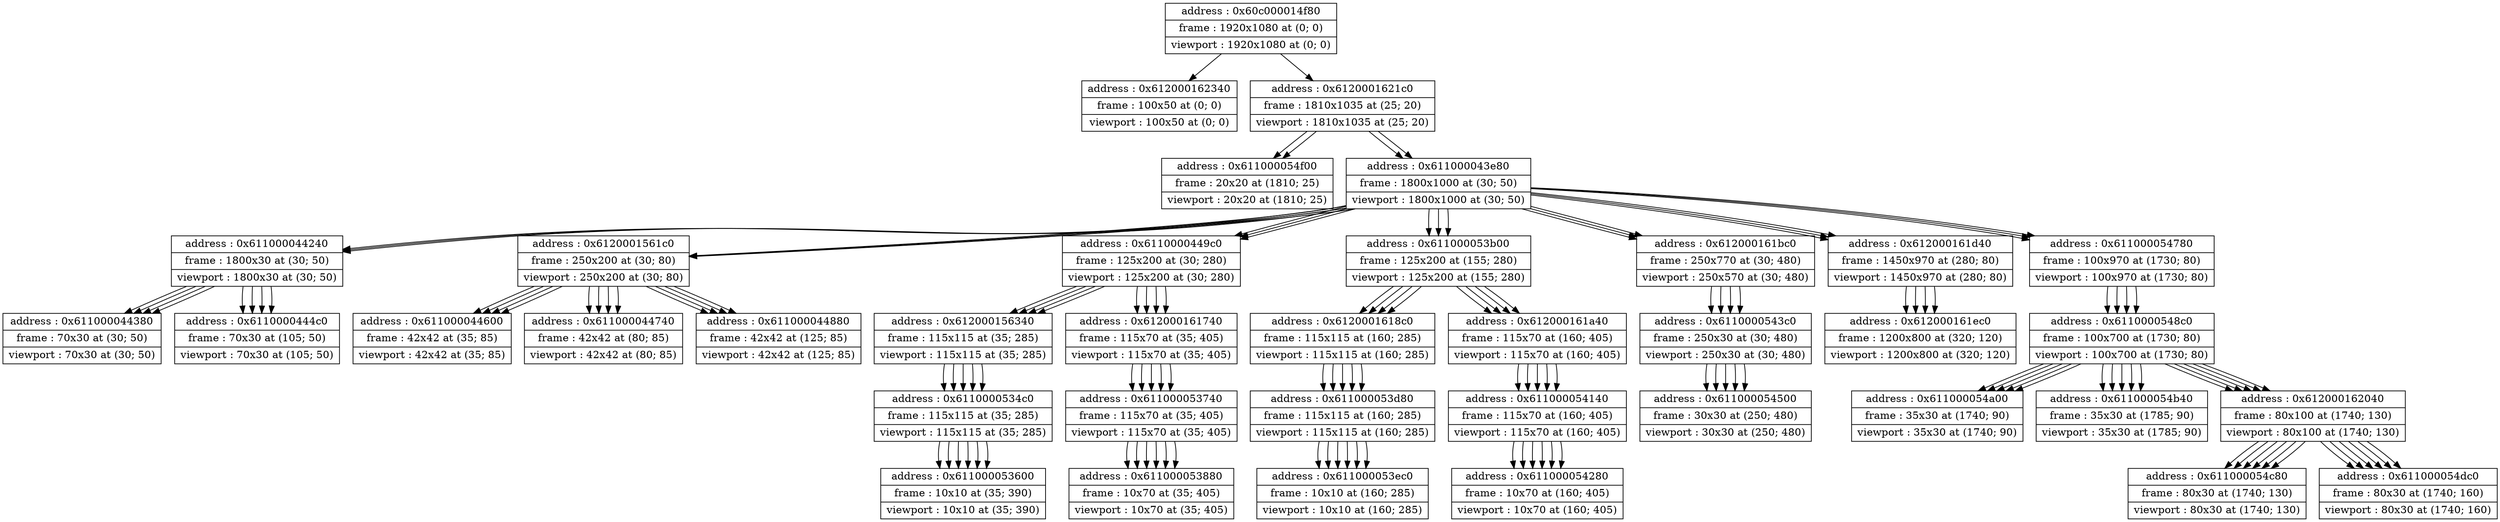 digraph {
	node [shape=record]
	node0x612000162340 [label = "{address : 0x612000162340 |frame : 100x50 at (0; 0) |viewport : 100x50 at (0; 0)}"];

	node0x611000054f00 [label = "{address : 0x611000054f00 |frame : 20x20 at (1810; 25) |viewport : 20x20 at (1810; 25)}"];

	node0x611000043e80 [label = "{address : 0x611000043e80 |frame : 1800x1000 at (30; 50) |viewport : 1800x1000 at (30; 50)}"];

	 node0x611000043e80 -> node0x611000044240 [color=black];
	node0x611000044240 [label = "{address : 0x611000044240 |frame : 1800x30 at (30; 50) |viewport : 1800x30 at (30; 50)}"];

	 node0x611000044240 -> node0x611000044380 [color=black];
	node0x611000044380 [label = "{address : 0x611000044380 |frame : 70x30 at (30; 50) |viewport : 70x30 at (30; 50)}"];

	 node0x611000044240 -> node0x6110000444c0 [color=black];
	node0x6110000444c0 [label = "{address : 0x6110000444c0 |frame : 70x30 at (105; 50) |viewport : 70x30 at (105; 50)}"];

	 node0x611000043e80 -> node0x6120001561c0 [color=black];
	node0x6120001561c0 [label = "{address : 0x6120001561c0 |frame : 250x200 at (30; 80) |viewport : 250x200 at (30; 80)}"];

	 node0x6120001561c0 -> node0x611000044600 [color=black];
	node0x611000044600 [label = "{address : 0x611000044600 |frame : 42x42 at (35; 85) |viewport : 42x42 at (35; 85)}"];

	 node0x6120001561c0 -> node0x611000044740 [color=black];
	node0x611000044740 [label = "{address : 0x611000044740 |frame : 42x42 at (80; 85) |viewport : 42x42 at (80; 85)}"];

	 node0x6120001561c0 -> node0x611000044880 [color=black];
	node0x611000044880 [label = "{address : 0x611000044880 |frame : 42x42 at (125; 85) |viewport : 42x42 at (125; 85)}"];

	 node0x611000043e80 -> node0x6110000449c0 [color=black];
	node0x6110000449c0 [label = "{address : 0x6110000449c0 |frame : 125x200 at (30; 280) |viewport : 125x200 at (30; 280)}"];

	 node0x6110000449c0 -> node0x612000156340 [color=black];
	node0x612000156340 [label = "{address : 0x612000156340 |frame : 115x115 at (35; 285) |viewport : 115x115 at (35; 285)}"];

	 node0x612000156340 -> node0x6110000534c0 [color=black];
	node0x6110000534c0 [label = "{address : 0x6110000534c0 |frame : 115x115 at (35; 285) |viewport : 115x115 at (35; 285)}"];

	 node0x6110000534c0 -> node0x611000053600 [color=black];
	node0x611000053600 [label = "{address : 0x611000053600 |frame : 10x10 at (35; 390) |viewport : 10x10 at (35; 390)}"];

	 node0x6110000449c0 -> node0x612000161740 [color=black];
	node0x612000161740 [label = "{address : 0x612000161740 |frame : 115x70 at (35; 405) |viewport : 115x70 at (35; 405)}"];

	 node0x612000161740 -> node0x611000053740 [color=black];
	node0x611000053740 [label = "{address : 0x611000053740 |frame : 115x70 at (35; 405) |viewport : 115x70 at (35; 405)}"];

	 node0x611000053740 -> node0x611000053880 [color=black];
	node0x611000053880 [label = "{address : 0x611000053880 |frame : 10x70 at (35; 405) |viewport : 10x70 at (35; 405)}"];

	 node0x611000043e80 -> node0x611000053b00 [color=black];
	node0x611000053b00 [label = "{address : 0x611000053b00 |frame : 125x200 at (155; 280) |viewport : 125x200 at (155; 280)}"];

	 node0x611000053b00 -> node0x6120001618c0 [color=black];
	node0x6120001618c0 [label = "{address : 0x6120001618c0 |frame : 115x115 at (160; 285) |viewport : 115x115 at (160; 285)}"];

	 node0x6120001618c0 -> node0x611000053d80 [color=black];
	node0x611000053d80 [label = "{address : 0x611000053d80 |frame : 115x115 at (160; 285) |viewport : 115x115 at (160; 285)}"];

	 node0x611000053d80 -> node0x611000053ec0 [color=black];
	node0x611000053ec0 [label = "{address : 0x611000053ec0 |frame : 10x10 at (160; 285) |viewport : 10x10 at (160; 285)}"];

	 node0x611000053b00 -> node0x612000161a40 [color=black];
	node0x612000161a40 [label = "{address : 0x612000161a40 |frame : 115x70 at (160; 405) |viewport : 115x70 at (160; 405)}"];

	 node0x612000161a40 -> node0x611000054140 [color=black];
	node0x611000054140 [label = "{address : 0x611000054140 |frame : 115x70 at (160; 405) |viewport : 115x70 at (160; 405)}"];

	 node0x611000054140 -> node0x611000054280 [color=black];
	node0x611000054280 [label = "{address : 0x611000054280 |frame : 10x70 at (160; 405) |viewport : 10x70 at (160; 405)}"];

	 node0x611000043e80 -> node0x612000161bc0 [color=black];
	node0x612000161bc0 [label = "{address : 0x612000161bc0 |frame : 250x770 at (30; 480) |viewport : 250x570 at (30; 480)}"];

	 node0x612000161bc0 -> node0x6110000543c0 [color=black];
	node0x6110000543c0 [label = "{address : 0x6110000543c0 |frame : 250x30 at (30; 480) |viewport : 250x30 at (30; 480)}"];

	 node0x6110000543c0 -> node0x611000054500 [color=black];
	node0x611000054500 [label = "{address : 0x611000054500 |frame : 30x30 at (250; 480) |viewport : 30x30 at (250; 480)}"];

	 node0x611000043e80 -> node0x612000161d40 [color=black];
	node0x612000161d40 [label = "{address : 0x612000161d40 |frame : 1450x970 at (280; 80) |viewport : 1450x970 at (280; 80)}"];

	 node0x612000161d40 -> node0x612000161ec0 [color=black];
	node0x612000161ec0 [label = "{address : 0x612000161ec0 |frame : 1200x800 at (320; 120) |viewport : 1200x800 at (320; 120)}"];

	 node0x611000043e80 -> node0x611000054780 [color=black];
	node0x611000054780 [label = "{address : 0x611000054780 |frame : 100x970 at (1730; 80) |viewport : 100x970 at (1730; 80)}"];

	 node0x611000054780 -> node0x6110000548c0 [color=black];
	node0x6110000548c0 [label = "{address : 0x6110000548c0 |frame : 100x700 at (1730; 80) |viewport : 100x700 at (1730; 80)}"];

	 node0x6110000548c0 -> node0x611000054a00 [color=black];
	node0x611000054a00 [label = "{address : 0x611000054a00 |frame : 35x30 at (1740; 90) |viewport : 35x30 at (1740; 90)}"];

	 node0x6110000548c0 -> node0x611000054b40 [color=black];
	node0x611000054b40 [label = "{address : 0x611000054b40 |frame : 35x30 at (1785; 90) |viewport : 35x30 at (1785; 90)}"];

	 node0x6110000548c0 -> node0x612000162040 [color=black];
	node0x612000162040 [label = "{address : 0x612000162040 |frame : 80x100 at (1740; 130) |viewport : 80x100 at (1740; 130)}"];

	 node0x612000162040 -> node0x611000054c80 [color=black];
	node0x611000054c80 [label = "{address : 0x611000054c80 |frame : 80x30 at (1740; 130) |viewport : 80x30 at (1740; 130)}"];

	 node0x612000162040 -> node0x611000054dc0 [color=black];
	node0x611000054dc0 [label = "{address : 0x611000054dc0 |frame : 80x30 at (1740; 160) |viewport : 80x30 at (1740; 160)}"];

	node0x611000054780 [label = "{address : 0x611000054780 |frame : 100x970 at (1730; 80) |viewport : 100x970 at (1730; 80)}"];

	 node0x611000054780 -> node0x6110000548c0 [color=black];
	node0x6110000548c0 [label = "{address : 0x6110000548c0 |frame : 100x700 at (1730; 80) |viewport : 100x700 at (1730; 80)}"];

	 node0x6110000548c0 -> node0x611000054a00 [color=black];
	node0x611000054a00 [label = "{address : 0x611000054a00 |frame : 35x30 at (1740; 90) |viewport : 35x30 at (1740; 90)}"];

	 node0x6110000548c0 -> node0x611000054b40 [color=black];
	node0x611000054b40 [label = "{address : 0x611000054b40 |frame : 35x30 at (1785; 90) |viewport : 35x30 at (1785; 90)}"];

	 node0x6110000548c0 -> node0x612000162040 [color=black];
	node0x612000162040 [label = "{address : 0x612000162040 |frame : 80x100 at (1740; 130) |viewport : 80x100 at (1740; 130)}"];

	 node0x612000162040 -> node0x611000054c80 [color=black];
	node0x611000054c80 [label = "{address : 0x611000054c80 |frame : 80x30 at (1740; 130) |viewport : 80x30 at (1740; 130)}"];

	 node0x612000162040 -> node0x611000054dc0 [color=black];
	node0x611000054dc0 [label = "{address : 0x611000054dc0 |frame : 80x30 at (1740; 160) |viewport : 80x30 at (1740; 160)}"];

	node0x6110000548c0 [label = "{address : 0x6110000548c0 |frame : 100x700 at (1730; 80) |viewport : 100x700 at (1730; 80)}"];

	 node0x6110000548c0 -> node0x611000054a00 [color=black];
	node0x611000054a00 [label = "{address : 0x611000054a00 |frame : 35x30 at (1740; 90) |viewport : 35x30 at (1740; 90)}"];

	 node0x6110000548c0 -> node0x611000054b40 [color=black];
	node0x611000054b40 [label = "{address : 0x611000054b40 |frame : 35x30 at (1785; 90) |viewport : 35x30 at (1785; 90)}"];

	 node0x6110000548c0 -> node0x612000162040 [color=black];
	node0x612000162040 [label = "{address : 0x612000162040 |frame : 80x100 at (1740; 130) |viewport : 80x100 at (1740; 130)}"];

	 node0x612000162040 -> node0x611000054c80 [color=black];
	node0x611000054c80 [label = "{address : 0x611000054c80 |frame : 80x30 at (1740; 130) |viewport : 80x30 at (1740; 130)}"];

	 node0x612000162040 -> node0x611000054dc0 [color=black];
	node0x611000054dc0 [label = "{address : 0x611000054dc0 |frame : 80x30 at (1740; 160) |viewport : 80x30 at (1740; 160)}"];

	node0x611000054dc0 [label = "{address : 0x611000054dc0 |frame : 80x30 at (1740; 160) |viewport : 80x30 at (1740; 160)}"];

	node0x611000054c80 [label = "{address : 0x611000054c80 |frame : 80x30 at (1740; 130) |viewport : 80x30 at (1740; 130)}"];

	node0x612000162040 [label = "{address : 0x612000162040 |frame : 80x100 at (1740; 130) |viewport : 80x100 at (1740; 130)}"];

	 node0x612000162040 -> node0x611000054c80 [color=black];
	node0x611000054c80 [label = "{address : 0x611000054c80 |frame : 80x30 at (1740; 130) |viewport : 80x30 at (1740; 130)}"];

	 node0x612000162040 -> node0x611000054dc0 [color=black];
	node0x611000054dc0 [label = "{address : 0x611000054dc0 |frame : 80x30 at (1740; 160) |viewport : 80x30 at (1740; 160)}"];

	node0x6110000534c0 [label = "{address : 0x6110000534c0 |frame : 115x115 at (35; 285) |viewport : 115x115 at (35; 285)}"];

	 node0x6110000534c0 -> node0x611000053600 [color=black];
	node0x611000053600 [label = "{address : 0x611000053600 |frame : 10x10 at (35; 390) |viewport : 10x10 at (35; 390)}"];

	node0x6120001561c0 [label = "{address : 0x6120001561c0 |frame : 250x200 at (30; 80) |viewport : 250x200 at (30; 80)}"];

	 node0x6120001561c0 -> node0x611000044600 [color=black];
	node0x611000044600 [label = "{address : 0x611000044600 |frame : 42x42 at (35; 85) |viewport : 42x42 at (35; 85)}"];

	 node0x6120001561c0 -> node0x611000044740 [color=black];
	node0x611000044740 [label = "{address : 0x611000044740 |frame : 42x42 at (80; 85) |viewport : 42x42 at (80; 85)}"];

	 node0x6120001561c0 -> node0x611000044880 [color=black];
	node0x611000044880 [label = "{address : 0x611000044880 |frame : 42x42 at (125; 85) |viewport : 42x42 at (125; 85)}"];

	node0x611000044880 [label = "{address : 0x611000044880 |frame : 42x42 at (125; 85) |viewport : 42x42 at (125; 85)}"];

	node0x611000044740 [label = "{address : 0x611000044740 |frame : 42x42 at (80; 85) |viewport : 42x42 at (80; 85)}"];

	node0x611000054500 [label = "{address : 0x611000054500 |frame : 30x30 at (250; 480) |viewport : 30x30 at (250; 480)}"];

	node0x611000053600 [label = "{address : 0x611000053600 |frame : 10x10 at (35; 390) |viewport : 10x10 at (35; 390)}"];

	node0x6120001618c0 [label = "{address : 0x6120001618c0 |frame : 115x115 at (160; 285) |viewport : 115x115 at (160; 285)}"];

	 node0x6120001618c0 -> node0x611000053d80 [color=black];
	node0x611000053d80 [label = "{address : 0x611000053d80 |frame : 115x115 at (160; 285) |viewport : 115x115 at (160; 285)}"];

	 node0x611000053d80 -> node0x611000053ec0 [color=black];
	node0x611000053ec0 [label = "{address : 0x611000053ec0 |frame : 10x10 at (160; 285) |viewport : 10x10 at (160; 285)}"];

	node0x611000053880 [label = "{address : 0x611000053880 |frame : 10x70 at (35; 405) |viewport : 10x70 at (35; 405)}"];

	node0x6120001621c0 [label = "{address : 0x6120001621c0 |frame : 1810x1035 at (25; 20) |viewport : 1810x1035 at (25; 20)}"];

	 node0x6120001621c0 -> node0x611000043e80 [color=black];
	node0x611000043e80 [label = "{address : 0x611000043e80 |frame : 1800x1000 at (30; 50) |viewport : 1800x1000 at (30; 50)}"];

	 node0x611000043e80 -> node0x611000044240 [color=black];
	node0x611000044240 [label = "{address : 0x611000044240 |frame : 1800x30 at (30; 50) |viewport : 1800x30 at (30; 50)}"];

	 node0x611000044240 -> node0x611000044380 [color=black];
	node0x611000044380 [label = "{address : 0x611000044380 |frame : 70x30 at (30; 50) |viewport : 70x30 at (30; 50)}"];

	 node0x611000044240 -> node0x6110000444c0 [color=black];
	node0x6110000444c0 [label = "{address : 0x6110000444c0 |frame : 70x30 at (105; 50) |viewport : 70x30 at (105; 50)}"];

	 node0x611000043e80 -> node0x6120001561c0 [color=black];
	node0x6120001561c0 [label = "{address : 0x6120001561c0 |frame : 250x200 at (30; 80) |viewport : 250x200 at (30; 80)}"];

	 node0x6120001561c0 -> node0x611000044600 [color=black];
	node0x611000044600 [label = "{address : 0x611000044600 |frame : 42x42 at (35; 85) |viewport : 42x42 at (35; 85)}"];

	 node0x6120001561c0 -> node0x611000044740 [color=black];
	node0x611000044740 [label = "{address : 0x611000044740 |frame : 42x42 at (80; 85) |viewport : 42x42 at (80; 85)}"];

	 node0x6120001561c0 -> node0x611000044880 [color=black];
	node0x611000044880 [label = "{address : 0x611000044880 |frame : 42x42 at (125; 85) |viewport : 42x42 at (125; 85)}"];

	 node0x611000043e80 -> node0x6110000449c0 [color=black];
	node0x6110000449c0 [label = "{address : 0x6110000449c0 |frame : 125x200 at (30; 280) |viewport : 125x200 at (30; 280)}"];

	 node0x6110000449c0 -> node0x612000156340 [color=black];
	node0x612000156340 [label = "{address : 0x612000156340 |frame : 115x115 at (35; 285) |viewport : 115x115 at (35; 285)}"];

	 node0x612000156340 -> node0x6110000534c0 [color=black];
	node0x6110000534c0 [label = "{address : 0x6110000534c0 |frame : 115x115 at (35; 285) |viewport : 115x115 at (35; 285)}"];

	 node0x6110000534c0 -> node0x611000053600 [color=black];
	node0x611000053600 [label = "{address : 0x611000053600 |frame : 10x10 at (35; 390) |viewport : 10x10 at (35; 390)}"];

	 node0x6110000449c0 -> node0x612000161740 [color=black];
	node0x612000161740 [label = "{address : 0x612000161740 |frame : 115x70 at (35; 405) |viewport : 115x70 at (35; 405)}"];

	 node0x612000161740 -> node0x611000053740 [color=black];
	node0x611000053740 [label = "{address : 0x611000053740 |frame : 115x70 at (35; 405) |viewport : 115x70 at (35; 405)}"];

	 node0x611000053740 -> node0x611000053880 [color=black];
	node0x611000053880 [label = "{address : 0x611000053880 |frame : 10x70 at (35; 405) |viewport : 10x70 at (35; 405)}"];

	 node0x611000043e80 -> node0x611000053b00 [color=black];
	node0x611000053b00 [label = "{address : 0x611000053b00 |frame : 125x200 at (155; 280) |viewport : 125x200 at (155; 280)}"];

	 node0x611000053b00 -> node0x6120001618c0 [color=black];
	node0x6120001618c0 [label = "{address : 0x6120001618c0 |frame : 115x115 at (160; 285) |viewport : 115x115 at (160; 285)}"];

	 node0x6120001618c0 -> node0x611000053d80 [color=black];
	node0x611000053d80 [label = "{address : 0x611000053d80 |frame : 115x115 at (160; 285) |viewport : 115x115 at (160; 285)}"];

	 node0x611000053d80 -> node0x611000053ec0 [color=black];
	node0x611000053ec0 [label = "{address : 0x611000053ec0 |frame : 10x10 at (160; 285) |viewport : 10x10 at (160; 285)}"];

	 node0x611000053b00 -> node0x612000161a40 [color=black];
	node0x612000161a40 [label = "{address : 0x612000161a40 |frame : 115x70 at (160; 405) |viewport : 115x70 at (160; 405)}"];

	 node0x612000161a40 -> node0x611000054140 [color=black];
	node0x611000054140 [label = "{address : 0x611000054140 |frame : 115x70 at (160; 405) |viewport : 115x70 at (160; 405)}"];

	 node0x611000054140 -> node0x611000054280 [color=black];
	node0x611000054280 [label = "{address : 0x611000054280 |frame : 10x70 at (160; 405) |viewport : 10x70 at (160; 405)}"];

	 node0x611000043e80 -> node0x612000161bc0 [color=black];
	node0x612000161bc0 [label = "{address : 0x612000161bc0 |frame : 250x770 at (30; 480) |viewport : 250x570 at (30; 480)}"];

	 node0x612000161bc0 -> node0x6110000543c0 [color=black];
	node0x6110000543c0 [label = "{address : 0x6110000543c0 |frame : 250x30 at (30; 480) |viewport : 250x30 at (30; 480)}"];

	 node0x6110000543c0 -> node0x611000054500 [color=black];
	node0x611000054500 [label = "{address : 0x611000054500 |frame : 30x30 at (250; 480) |viewport : 30x30 at (250; 480)}"];

	 node0x611000043e80 -> node0x612000161d40 [color=black];
	node0x612000161d40 [label = "{address : 0x612000161d40 |frame : 1450x970 at (280; 80) |viewport : 1450x970 at (280; 80)}"];

	 node0x612000161d40 -> node0x612000161ec0 [color=black];
	node0x612000161ec0 [label = "{address : 0x612000161ec0 |frame : 1200x800 at (320; 120) |viewport : 1200x800 at (320; 120)}"];

	 node0x611000043e80 -> node0x611000054780 [color=black];
	node0x611000054780 [label = "{address : 0x611000054780 |frame : 100x970 at (1730; 80) |viewport : 100x970 at (1730; 80)}"];

	 node0x611000054780 -> node0x6110000548c0 [color=black];
	node0x6110000548c0 [label = "{address : 0x6110000548c0 |frame : 100x700 at (1730; 80) |viewport : 100x700 at (1730; 80)}"];

	 node0x6110000548c0 -> node0x611000054a00 [color=black];
	node0x611000054a00 [label = "{address : 0x611000054a00 |frame : 35x30 at (1740; 90) |viewport : 35x30 at (1740; 90)}"];

	 node0x6110000548c0 -> node0x611000054b40 [color=black];
	node0x611000054b40 [label = "{address : 0x611000054b40 |frame : 35x30 at (1785; 90) |viewport : 35x30 at (1785; 90)}"];

	 node0x6110000548c0 -> node0x612000162040 [color=black];
	node0x612000162040 [label = "{address : 0x612000162040 |frame : 80x100 at (1740; 130) |viewport : 80x100 at (1740; 130)}"];

	 node0x612000162040 -> node0x611000054c80 [color=black];
	node0x611000054c80 [label = "{address : 0x611000054c80 |frame : 80x30 at (1740; 130) |viewport : 80x30 at (1740; 130)}"];

	 node0x612000162040 -> node0x611000054dc0 [color=black];
	node0x611000054dc0 [label = "{address : 0x611000054dc0 |frame : 80x30 at (1740; 160) |viewport : 80x30 at (1740; 160)}"];

	 node0x6120001621c0 -> node0x611000054f00 [color=black];
	node0x611000054f00 [label = "{address : 0x611000054f00 |frame : 20x20 at (1810; 25) |viewport : 20x20 at (1810; 25)}"];

	node0x6110000444c0 [label = "{address : 0x6110000444c0 |frame : 70x30 at (105; 50) |viewport : 70x30 at (105; 50)}"];

	node0x611000054280 [label = "{address : 0x611000054280 |frame : 10x70 at (160; 405) |viewport : 10x70 at (160; 405)}"];

	node0x611000053740 [label = "{address : 0x611000053740 |frame : 115x70 at (35; 405) |viewport : 115x70 at (35; 405)}"];

	 node0x611000053740 -> node0x611000053880 [color=black];
	node0x611000053880 [label = "{address : 0x611000053880 |frame : 10x70 at (35; 405) |viewport : 10x70 at (35; 405)}"];

	node0x611000044380 [label = "{address : 0x611000044380 |frame : 70x30 at (30; 50) |viewport : 70x30 at (30; 50)}"];

	node0x611000054140 [label = "{address : 0x611000054140 |frame : 115x70 at (160; 405) |viewport : 115x70 at (160; 405)}"];

	 node0x611000054140 -> node0x611000054280 [color=black];
	node0x611000054280 [label = "{address : 0x611000054280 |frame : 10x70 at (160; 405) |viewport : 10x70 at (160; 405)}"];

	node0x612000156340 [label = "{address : 0x612000156340 |frame : 115x115 at (35; 285) |viewport : 115x115 at (35; 285)}"];

	 node0x612000156340 -> node0x6110000534c0 [color=black];
	node0x6110000534c0 [label = "{address : 0x6110000534c0 |frame : 115x115 at (35; 285) |viewport : 115x115 at (35; 285)}"];

	 node0x6110000534c0 -> node0x611000053600 [color=black];
	node0x611000053600 [label = "{address : 0x611000053600 |frame : 10x10 at (35; 390) |viewport : 10x10 at (35; 390)}"];

	node0x611000044600 [label = "{address : 0x611000044600 |frame : 42x42 at (35; 85) |viewport : 42x42 at (35; 85)}"];

	node0x612000161740 [label = "{address : 0x612000161740 |frame : 115x70 at (35; 405) |viewport : 115x70 at (35; 405)}"];

	 node0x612000161740 -> node0x611000053740 [color=black];
	node0x611000053740 [label = "{address : 0x611000053740 |frame : 115x70 at (35; 405) |viewport : 115x70 at (35; 405)}"];

	 node0x611000053740 -> node0x611000053880 [color=black];
	node0x611000053880 [label = "{address : 0x611000053880 |frame : 10x70 at (35; 405) |viewport : 10x70 at (35; 405)}"];

	node0x6110000543c0 [label = "{address : 0x6110000543c0 |frame : 250x30 at (30; 480) |viewport : 250x30 at (30; 480)}"];

	 node0x6110000543c0 -> node0x611000054500 [color=black];
	node0x611000054500 [label = "{address : 0x611000054500 |frame : 30x30 at (250; 480) |viewport : 30x30 at (250; 480)}"];

	node0x611000044240 [label = "{address : 0x611000044240 |frame : 1800x30 at (30; 50) |viewport : 1800x30 at (30; 50)}"];

	 node0x611000044240 -> node0x611000044380 [color=black];
	node0x611000044380 [label = "{address : 0x611000044380 |frame : 70x30 at (30; 50) |viewport : 70x30 at (30; 50)}"];

	 node0x611000044240 -> node0x6110000444c0 [color=black];
	node0x6110000444c0 [label = "{address : 0x6110000444c0 |frame : 70x30 at (105; 50) |viewport : 70x30 at (105; 50)}"];

	node0x60c000014f80 [label = "{address : 0x60c000014f80 |frame : 1920x1080 at (0; 0) |viewport : 1920x1080 at (0; 0)}"];

	 node0x60c000014f80 -> node0x6120001621c0 [color=black];
	node0x6120001621c0 [label = "{address : 0x6120001621c0 |frame : 1810x1035 at (25; 20) |viewport : 1810x1035 at (25; 20)}"];

	 node0x6120001621c0 -> node0x611000043e80 [color=black];
	node0x611000043e80 [label = "{address : 0x611000043e80 |frame : 1800x1000 at (30; 50) |viewport : 1800x1000 at (30; 50)}"];

	 node0x611000043e80 -> node0x611000044240 [color=black];
	node0x611000044240 [label = "{address : 0x611000044240 |frame : 1800x30 at (30; 50) |viewport : 1800x30 at (30; 50)}"];

	 node0x611000044240 -> node0x611000044380 [color=black];
	node0x611000044380 [label = "{address : 0x611000044380 |frame : 70x30 at (30; 50) |viewport : 70x30 at (30; 50)}"];

	 node0x611000044240 -> node0x6110000444c0 [color=black];
	node0x6110000444c0 [label = "{address : 0x6110000444c0 |frame : 70x30 at (105; 50) |viewport : 70x30 at (105; 50)}"];

	 node0x611000043e80 -> node0x6120001561c0 [color=black];
	node0x6120001561c0 [label = "{address : 0x6120001561c0 |frame : 250x200 at (30; 80) |viewport : 250x200 at (30; 80)}"];

	 node0x6120001561c0 -> node0x611000044600 [color=black];
	node0x611000044600 [label = "{address : 0x611000044600 |frame : 42x42 at (35; 85) |viewport : 42x42 at (35; 85)}"];

	 node0x6120001561c0 -> node0x611000044740 [color=black];
	node0x611000044740 [label = "{address : 0x611000044740 |frame : 42x42 at (80; 85) |viewport : 42x42 at (80; 85)}"];

	 node0x6120001561c0 -> node0x611000044880 [color=black];
	node0x611000044880 [label = "{address : 0x611000044880 |frame : 42x42 at (125; 85) |viewport : 42x42 at (125; 85)}"];

	 node0x611000043e80 -> node0x6110000449c0 [color=black];
	node0x6110000449c0 [label = "{address : 0x6110000449c0 |frame : 125x200 at (30; 280) |viewport : 125x200 at (30; 280)}"];

	 node0x6110000449c0 -> node0x612000156340 [color=black];
	node0x612000156340 [label = "{address : 0x612000156340 |frame : 115x115 at (35; 285) |viewport : 115x115 at (35; 285)}"];

	 node0x612000156340 -> node0x6110000534c0 [color=black];
	node0x6110000534c0 [label = "{address : 0x6110000534c0 |frame : 115x115 at (35; 285) |viewport : 115x115 at (35; 285)}"];

	 node0x6110000534c0 -> node0x611000053600 [color=black];
	node0x611000053600 [label = "{address : 0x611000053600 |frame : 10x10 at (35; 390) |viewport : 10x10 at (35; 390)}"];

	 node0x6110000449c0 -> node0x612000161740 [color=black];
	node0x612000161740 [label = "{address : 0x612000161740 |frame : 115x70 at (35; 405) |viewport : 115x70 at (35; 405)}"];

	 node0x612000161740 -> node0x611000053740 [color=black];
	node0x611000053740 [label = "{address : 0x611000053740 |frame : 115x70 at (35; 405) |viewport : 115x70 at (35; 405)}"];

	 node0x611000053740 -> node0x611000053880 [color=black];
	node0x611000053880 [label = "{address : 0x611000053880 |frame : 10x70 at (35; 405) |viewport : 10x70 at (35; 405)}"];

	 node0x611000043e80 -> node0x611000053b00 [color=black];
	node0x611000053b00 [label = "{address : 0x611000053b00 |frame : 125x200 at (155; 280) |viewport : 125x200 at (155; 280)}"];

	 node0x611000053b00 -> node0x6120001618c0 [color=black];
	node0x6120001618c0 [label = "{address : 0x6120001618c0 |frame : 115x115 at (160; 285) |viewport : 115x115 at (160; 285)}"];

	 node0x6120001618c0 -> node0x611000053d80 [color=black];
	node0x611000053d80 [label = "{address : 0x611000053d80 |frame : 115x115 at (160; 285) |viewport : 115x115 at (160; 285)}"];

	 node0x611000053d80 -> node0x611000053ec0 [color=black];
	node0x611000053ec0 [label = "{address : 0x611000053ec0 |frame : 10x10 at (160; 285) |viewport : 10x10 at (160; 285)}"];

	 node0x611000053b00 -> node0x612000161a40 [color=black];
	node0x612000161a40 [label = "{address : 0x612000161a40 |frame : 115x70 at (160; 405) |viewport : 115x70 at (160; 405)}"];

	 node0x612000161a40 -> node0x611000054140 [color=black];
	node0x611000054140 [label = "{address : 0x611000054140 |frame : 115x70 at (160; 405) |viewport : 115x70 at (160; 405)}"];

	 node0x611000054140 -> node0x611000054280 [color=black];
	node0x611000054280 [label = "{address : 0x611000054280 |frame : 10x70 at (160; 405) |viewport : 10x70 at (160; 405)}"];

	 node0x611000043e80 -> node0x612000161bc0 [color=black];
	node0x612000161bc0 [label = "{address : 0x612000161bc0 |frame : 250x770 at (30; 480) |viewport : 250x570 at (30; 480)}"];

	 node0x612000161bc0 -> node0x6110000543c0 [color=black];
	node0x6110000543c0 [label = "{address : 0x6110000543c0 |frame : 250x30 at (30; 480) |viewport : 250x30 at (30; 480)}"];

	 node0x6110000543c0 -> node0x611000054500 [color=black];
	node0x611000054500 [label = "{address : 0x611000054500 |frame : 30x30 at (250; 480) |viewport : 30x30 at (250; 480)}"];

	 node0x611000043e80 -> node0x612000161d40 [color=black];
	node0x612000161d40 [label = "{address : 0x612000161d40 |frame : 1450x970 at (280; 80) |viewport : 1450x970 at (280; 80)}"];

	 node0x612000161d40 -> node0x612000161ec0 [color=black];
	node0x612000161ec0 [label = "{address : 0x612000161ec0 |frame : 1200x800 at (320; 120) |viewport : 1200x800 at (320; 120)}"];

	 node0x611000043e80 -> node0x611000054780 [color=black];
	node0x611000054780 [label = "{address : 0x611000054780 |frame : 100x970 at (1730; 80) |viewport : 100x970 at (1730; 80)}"];

	 node0x611000054780 -> node0x6110000548c0 [color=black];
	node0x6110000548c0 [label = "{address : 0x6110000548c0 |frame : 100x700 at (1730; 80) |viewport : 100x700 at (1730; 80)}"];

	 node0x6110000548c0 -> node0x611000054a00 [color=black];
	node0x611000054a00 [label = "{address : 0x611000054a00 |frame : 35x30 at (1740; 90) |viewport : 35x30 at (1740; 90)}"];

	 node0x6110000548c0 -> node0x611000054b40 [color=black];
	node0x611000054b40 [label = "{address : 0x611000054b40 |frame : 35x30 at (1785; 90) |viewport : 35x30 at (1785; 90)}"];

	 node0x6110000548c0 -> node0x612000162040 [color=black];
	node0x612000162040 [label = "{address : 0x612000162040 |frame : 80x100 at (1740; 130) |viewport : 80x100 at (1740; 130)}"];

	 node0x612000162040 -> node0x611000054c80 [color=black];
	node0x611000054c80 [label = "{address : 0x611000054c80 |frame : 80x30 at (1740; 130) |viewport : 80x30 at (1740; 130)}"];

	 node0x612000162040 -> node0x611000054dc0 [color=black];
	node0x611000054dc0 [label = "{address : 0x611000054dc0 |frame : 80x30 at (1740; 160) |viewport : 80x30 at (1740; 160)}"];

	 node0x6120001621c0 -> node0x611000054f00 [color=black];
	node0x611000054f00 [label = "{address : 0x611000054f00 |frame : 20x20 at (1810; 25) |viewport : 20x20 at (1810; 25)}"];

	 node0x60c000014f80 -> node0x612000162340 [color=black];
	node0x612000162340 [label = "{address : 0x612000162340 |frame : 100x50 at (0; 0) |viewport : 100x50 at (0; 0)}"];

	node0x612000161a40 [label = "{address : 0x612000161a40 |frame : 115x70 at (160; 405) |viewport : 115x70 at (160; 405)}"];

	 node0x612000161a40 -> node0x611000054140 [color=black];
	node0x611000054140 [label = "{address : 0x611000054140 |frame : 115x70 at (160; 405) |viewport : 115x70 at (160; 405)}"];

	 node0x611000054140 -> node0x611000054280 [color=black];
	node0x611000054280 [label = "{address : 0x611000054280 |frame : 10x70 at (160; 405) |viewport : 10x70 at (160; 405)}"];

	node0x6110000449c0 [label = "{address : 0x6110000449c0 |frame : 125x200 at (30; 280) |viewport : 125x200 at (30; 280)}"];

	 node0x6110000449c0 -> node0x612000156340 [color=black];
	node0x612000156340 [label = "{address : 0x612000156340 |frame : 115x115 at (35; 285) |viewport : 115x115 at (35; 285)}"];

	 node0x612000156340 -> node0x6110000534c0 [color=black];
	node0x6110000534c0 [label = "{address : 0x6110000534c0 |frame : 115x115 at (35; 285) |viewport : 115x115 at (35; 285)}"];

	 node0x6110000534c0 -> node0x611000053600 [color=black];
	node0x611000053600 [label = "{address : 0x611000053600 |frame : 10x10 at (35; 390) |viewport : 10x10 at (35; 390)}"];

	 node0x6110000449c0 -> node0x612000161740 [color=black];
	node0x612000161740 [label = "{address : 0x612000161740 |frame : 115x70 at (35; 405) |viewport : 115x70 at (35; 405)}"];

	 node0x612000161740 -> node0x611000053740 [color=black];
	node0x611000053740 [label = "{address : 0x611000053740 |frame : 115x70 at (35; 405) |viewport : 115x70 at (35; 405)}"];

	 node0x611000053740 -> node0x611000053880 [color=black];
	node0x611000053880 [label = "{address : 0x611000053880 |frame : 10x70 at (35; 405) |viewport : 10x70 at (35; 405)}"];

	node0x611000053ec0 [label = "{address : 0x611000053ec0 |frame : 10x10 at (160; 285) |viewport : 10x10 at (160; 285)}"];

	node0x611000053d80 [label = "{address : 0x611000053d80 |frame : 115x115 at (160; 285) |viewport : 115x115 at (160; 285)}"];

	 node0x611000053d80 -> node0x611000053ec0 [color=black];
	node0x611000053ec0 [label = "{address : 0x611000053ec0 |frame : 10x10 at (160; 285) |viewport : 10x10 at (160; 285)}"];

	node0x612000161d40 [label = "{address : 0x612000161d40 |frame : 1450x970 at (280; 80) |viewport : 1450x970 at (280; 80)}"];

	 node0x612000161d40 -> node0x612000161ec0 [color=black];
	node0x612000161ec0 [label = "{address : 0x612000161ec0 |frame : 1200x800 at (320; 120) |viewport : 1200x800 at (320; 120)}"];

	node0x611000053b00 [label = "{address : 0x611000053b00 |frame : 125x200 at (155; 280) |viewport : 125x200 at (155; 280)}"];

	 node0x611000053b00 -> node0x6120001618c0 [color=black];
	node0x6120001618c0 [label = "{address : 0x6120001618c0 |frame : 115x115 at (160; 285) |viewport : 115x115 at (160; 285)}"];

	 node0x6120001618c0 -> node0x611000053d80 [color=black];
	node0x611000053d80 [label = "{address : 0x611000053d80 |frame : 115x115 at (160; 285) |viewport : 115x115 at (160; 285)}"];

	 node0x611000053d80 -> node0x611000053ec0 [color=black];
	node0x611000053ec0 [label = "{address : 0x611000053ec0 |frame : 10x10 at (160; 285) |viewport : 10x10 at (160; 285)}"];

	 node0x611000053b00 -> node0x612000161a40 [color=black];
	node0x612000161a40 [label = "{address : 0x612000161a40 |frame : 115x70 at (160; 405) |viewport : 115x70 at (160; 405)}"];

	 node0x612000161a40 -> node0x611000054140 [color=black];
	node0x611000054140 [label = "{address : 0x611000054140 |frame : 115x70 at (160; 405) |viewport : 115x70 at (160; 405)}"];

	 node0x611000054140 -> node0x611000054280 [color=black];
	node0x611000054280 [label = "{address : 0x611000054280 |frame : 10x70 at (160; 405) |viewport : 10x70 at (160; 405)}"];

	node0x612000161bc0 [label = "{address : 0x612000161bc0 |frame : 250x770 at (30; 480) |viewport : 250x570 at (30; 480)}"];

	 node0x612000161bc0 -> node0x6110000543c0 [color=black];
	node0x6110000543c0 [label = "{address : 0x6110000543c0 |frame : 250x30 at (30; 480) |viewport : 250x30 at (30; 480)}"];

	 node0x6110000543c0 -> node0x611000054500 [color=black];
	node0x611000054500 [label = "{address : 0x611000054500 |frame : 30x30 at (250; 480) |viewport : 30x30 at (250; 480)}"];

	node0x611000054a00 [label = "{address : 0x611000054a00 |frame : 35x30 at (1740; 90) |viewport : 35x30 at (1740; 90)}"];

	node0x612000161ec0 [label = "{address : 0x612000161ec0 |frame : 1200x800 at (320; 120) |viewport : 1200x800 at (320; 120)}"];

	node0x611000054b40 [label = "{address : 0x611000054b40 |frame : 35x30 at (1785; 90) |viewport : 35x30 at (1785; 90)}"];

}
